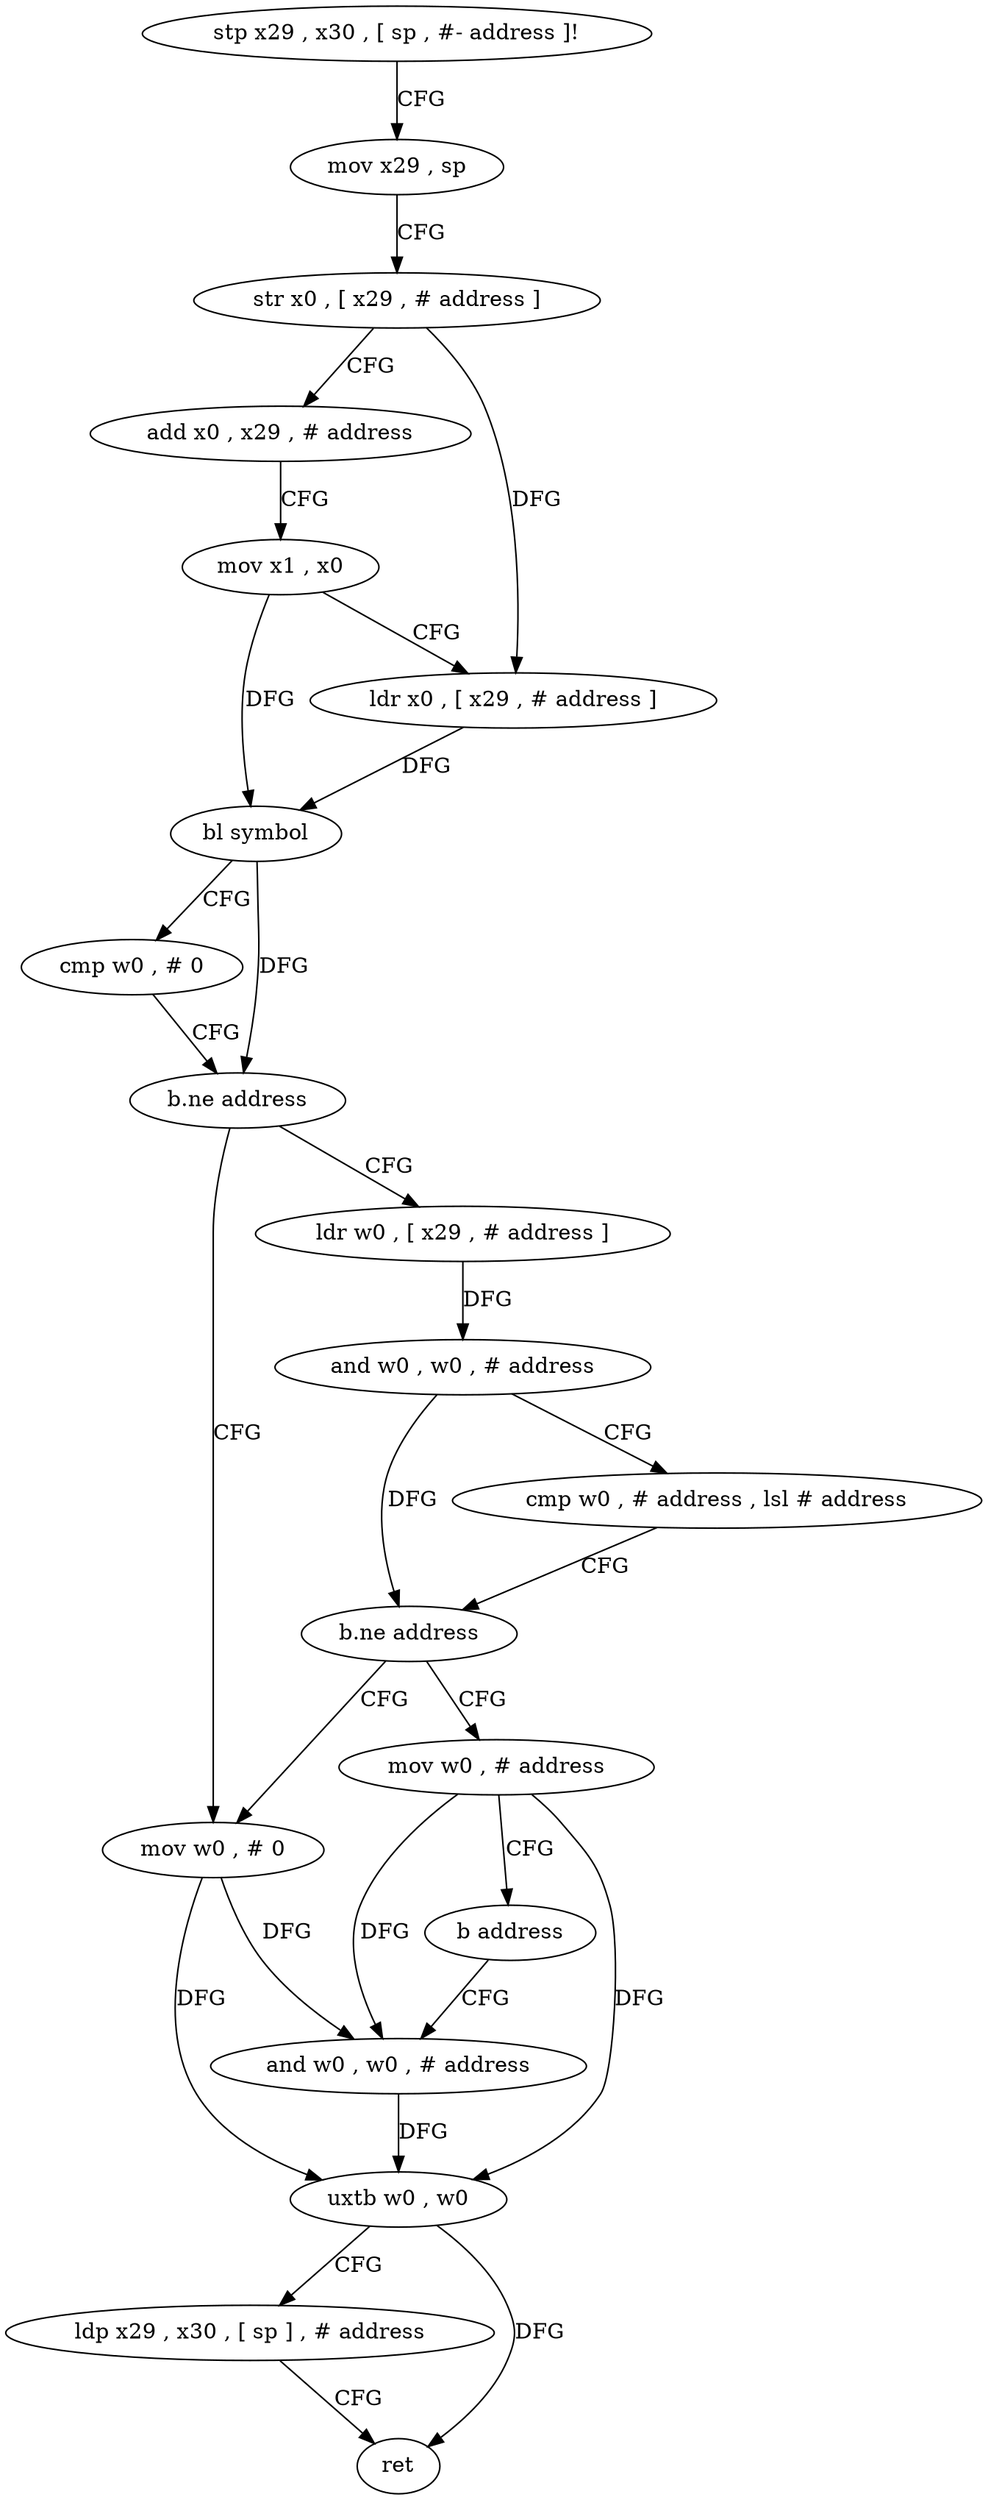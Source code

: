 digraph "func" {
"4337448" [label = "stp x29 , x30 , [ sp , #- address ]!" ]
"4337452" [label = "mov x29 , sp" ]
"4337456" [label = "str x0 , [ x29 , # address ]" ]
"4337460" [label = "add x0 , x29 , # address" ]
"4337464" [label = "mov x1 , x0" ]
"4337468" [label = "ldr x0 , [ x29 , # address ]" ]
"4337472" [label = "bl symbol" ]
"4337476" [label = "cmp w0 , # 0" ]
"4337480" [label = "b.ne address" ]
"4337508" [label = "mov w0 , # 0" ]
"4337484" [label = "ldr w0 , [ x29 , # address ]" ]
"4337512" [label = "and w0 , w0 , # address" ]
"4337488" [label = "and w0 , w0 , # address" ]
"4337492" [label = "cmp w0 , # address , lsl # address" ]
"4337496" [label = "b.ne address" ]
"4337500" [label = "mov w0 , # address" ]
"4337504" [label = "b address" ]
"4337516" [label = "uxtb w0 , w0" ]
"4337520" [label = "ldp x29 , x30 , [ sp ] , # address" ]
"4337524" [label = "ret" ]
"4337448" -> "4337452" [ label = "CFG" ]
"4337452" -> "4337456" [ label = "CFG" ]
"4337456" -> "4337460" [ label = "CFG" ]
"4337456" -> "4337468" [ label = "DFG" ]
"4337460" -> "4337464" [ label = "CFG" ]
"4337464" -> "4337468" [ label = "CFG" ]
"4337464" -> "4337472" [ label = "DFG" ]
"4337468" -> "4337472" [ label = "DFG" ]
"4337472" -> "4337476" [ label = "CFG" ]
"4337472" -> "4337480" [ label = "DFG" ]
"4337476" -> "4337480" [ label = "CFG" ]
"4337480" -> "4337508" [ label = "CFG" ]
"4337480" -> "4337484" [ label = "CFG" ]
"4337508" -> "4337512" [ label = "DFG" ]
"4337508" -> "4337516" [ label = "DFG" ]
"4337484" -> "4337488" [ label = "DFG" ]
"4337512" -> "4337516" [ label = "DFG" ]
"4337488" -> "4337492" [ label = "CFG" ]
"4337488" -> "4337496" [ label = "DFG" ]
"4337492" -> "4337496" [ label = "CFG" ]
"4337496" -> "4337508" [ label = "CFG" ]
"4337496" -> "4337500" [ label = "CFG" ]
"4337500" -> "4337504" [ label = "CFG" ]
"4337500" -> "4337512" [ label = "DFG" ]
"4337500" -> "4337516" [ label = "DFG" ]
"4337504" -> "4337512" [ label = "CFG" ]
"4337516" -> "4337520" [ label = "CFG" ]
"4337516" -> "4337524" [ label = "DFG" ]
"4337520" -> "4337524" [ label = "CFG" ]
}
